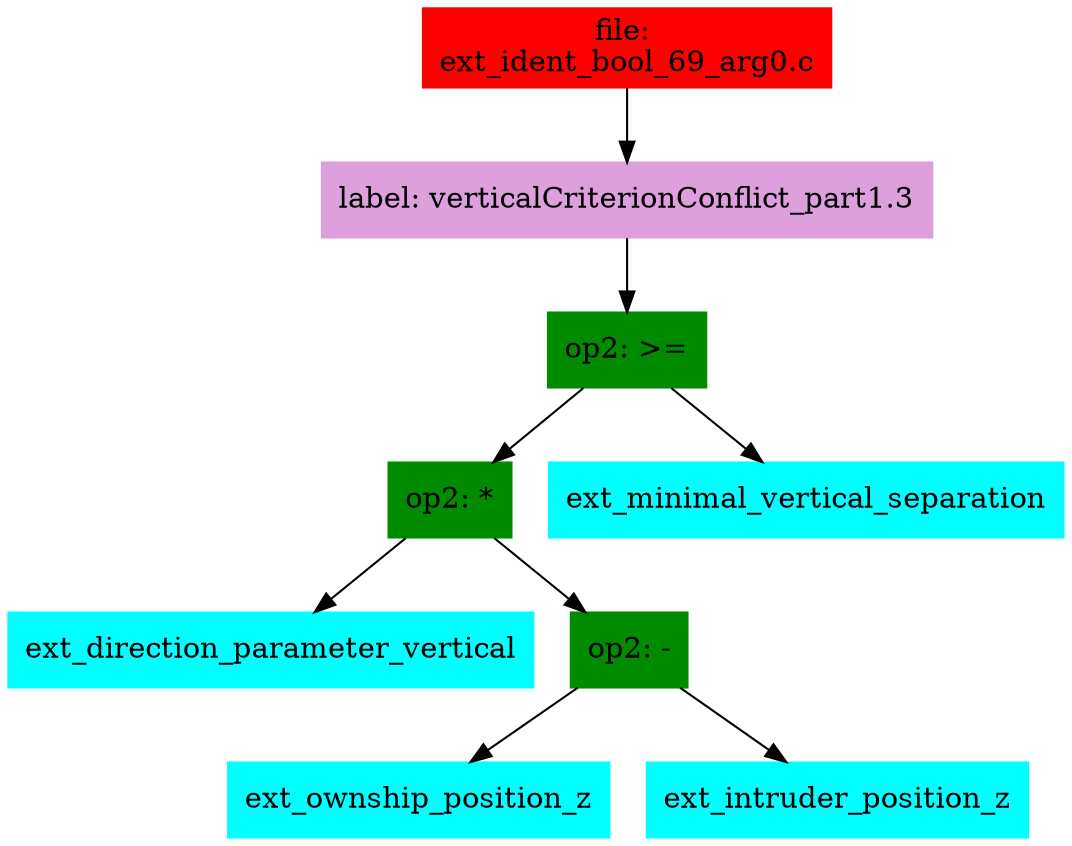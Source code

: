 digraph G {
node [shape=box]

0 [label="file: 
ext_ident_bool_69_arg0.c",color=red, style=filled]
1 [label="label: verticalCriterionConflict_part1.3",color=plum, style=filled]
0 -> 1
2 [label="op2: >=",color=green4, style=filled]
1 -> 2
3 [label="op2: *",color=green4, style=filled]
2 -> 3
4 [label="ext_direction_parameter_vertical",color=cyan1, style=filled]
3 -> 4
5 [label="op2: -",color=green4, style=filled]
3 -> 5
6 [label="ext_ownship_position_z",color=cyan1, style=filled]
5 -> 6
7 [label="ext_intruder_position_z",color=cyan1, style=filled]
5 -> 7
8 [label="ext_minimal_vertical_separation",color=cyan1, style=filled]
2 -> 8


}

